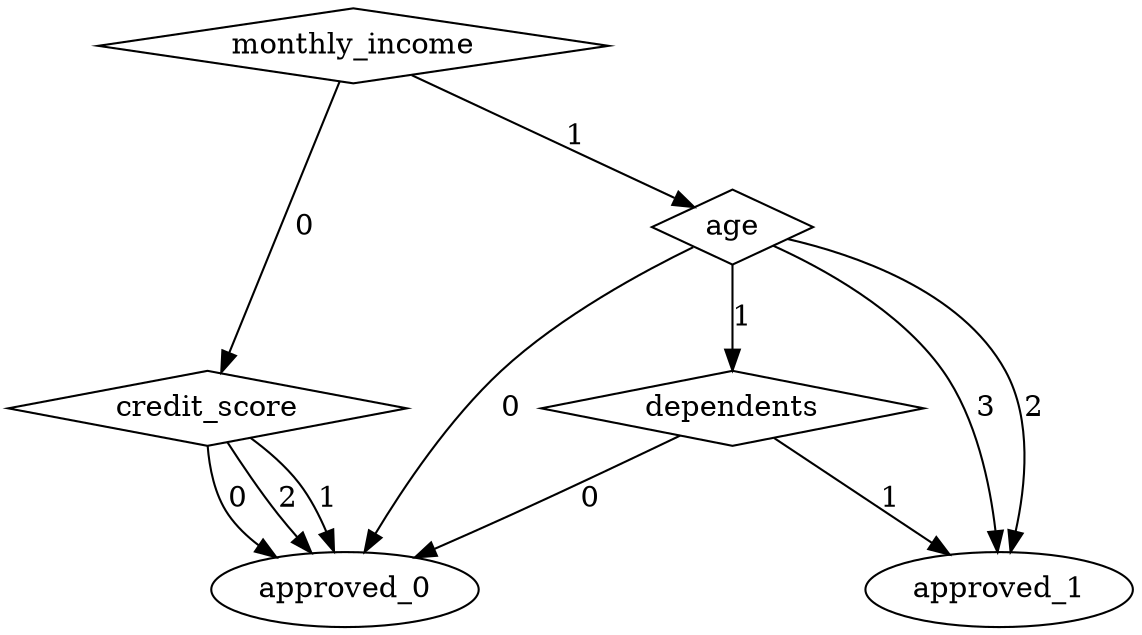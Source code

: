 digraph {
node [label=approved_1,style=""] approved_1
node [label=approved_0,style=""] approved_0
node [label=approved_0,style=""] approved_0
node [label=approved_0,style=""] approved_0
node [label=approved_0,style=""] approved_0
node [label=approved_1,style=""] approved_1
node [label=approved_1,style=""] approved_1
node [label=approved_0,style=""] approved_0
node [label=dependents,shape="diamond",style=""] 3
node [label=credit_score,shape="diamond",style=""] 2
node [label=age,shape="diamond",style=""] 1
node [label=monthly_income,shape="diamond",style=""] 0

3 -> approved_1 [label="1"]
3 -> approved_0 [label="0"]
2 -> approved_0 [label="2"]
2 -> approved_0 [label="1"]
2 -> approved_0 [label="0"]
1 -> approved_1 [label="3"]
1 -> approved_1 [label="2"]
1 -> 3 [label="1"]
1 -> approved_0 [label="0"]
0 -> 1 [label="1"]
0 -> 2 [label="0"]
}